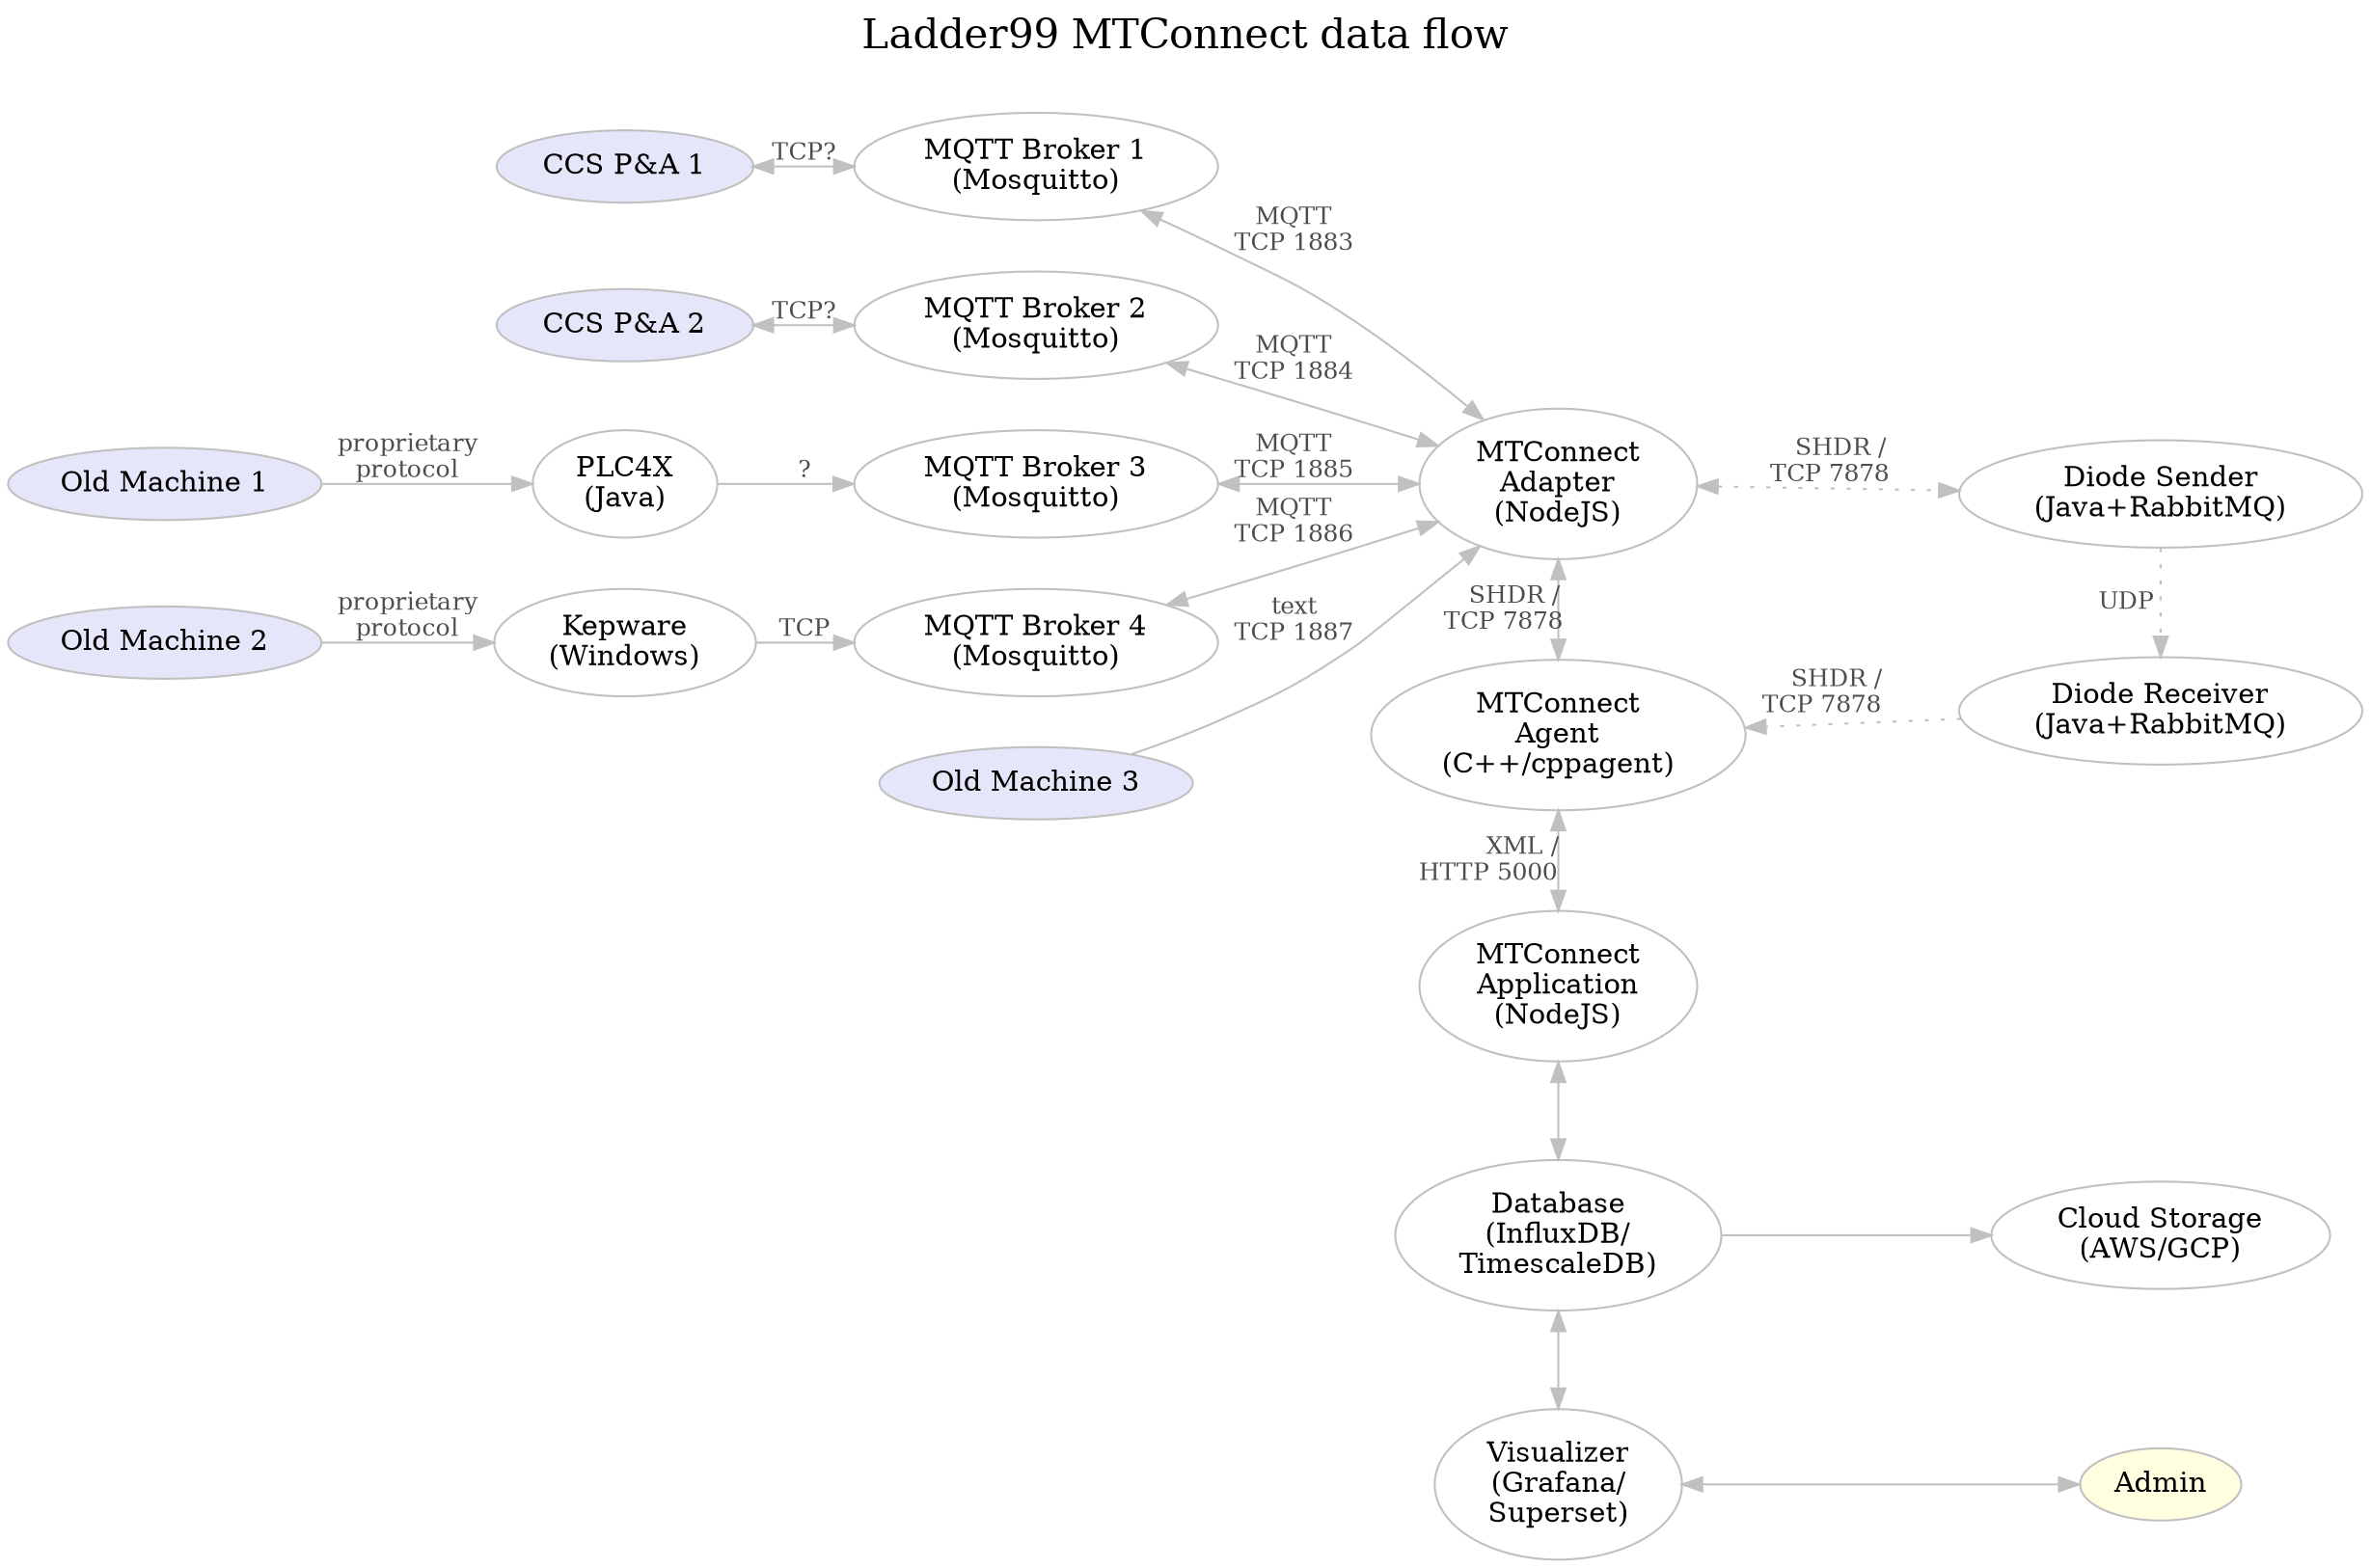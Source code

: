 digraph "ladder99-adapter" {

  // styles
  graph [ label="Ladder99 MTConnect data flow\n "; color=lightgray; ];
  graph [ fontsize=20 ];
  graph [ labelloc=t ];
  graph [ ranksep=0.2 ];
  graph [ nodesep=0.35 ];
  graph [ rankdir=LR; ] // left-to-right
  node [ color=gray; fillcolor=white; style=filled ];
  edge [ color=gray ];
  edge [ fontsize=12; fontcolor=gray30; ];

  // nodes
  PA1 [ fillcolor=lavender; label="CCS P&A 1" ];
  PA2 [ fillcolor=lavender; label="CCS P&A 2" ];
  OldMachine [ fillcolor=lavender; label="Old Machine 1" ];
  PLC4X [ label="PLC4X\n(Java)" ];
  OldMachine2 [ fillcolor=lavender; label="Old Machine 2" ];
  Kepware [ label="Kepware\n(Windows)"];
  Broker1 [ label="MQTT Broker 1\n(Mosquitto)" ];
  Broker2 [ label="MQTT Broker 2\n(Mosquitto)" ];
  Broker3 [ label="MQTT Broker 3\n(Mosquitto)" ];
  Broker4 [ label="MQTT Broker 4\n(Mosquitto)" ];
  OldMachine3 [ fillcolor=lavender; label="Old Machine 3" ];
  Adapter [ label="MTConnect\nAdapter\n(NodeJS)" ];
  // Device1Sheet [ fillcolor=greenyellow; label="device1.sheet" ];
  // Device1Yaml [ fillcolor=greenyellow; label="device1.yaml" ];
  // Device1Js [ label="device1.js" ];
  // Device2Sheet [ fillcolor=greenyellow; label="device2.sheet" ];
  // Device2Yaml [ fillcolor=greenyellow; label="device2.yaml" ];
  // Device2Js [ label="device2.js" ];
  DiodeSender [ label="Diode Sender\n(Java+RabbitMQ)" ];
  DiodeReceiver [ label="Diode Receiver\n(Java+RabbitMQ)" ];
  // DevicesXml [ label="devices.xml" ];
  Agent [ label="MTConnect\nAgent\n(C++/cppagent)" ];
  Application [ label="MTConnect\nApplication\n(NodeJS)" ];
  Database [ label="Database\n(InfluxDB/\nTimescaleDB)" ];
  Visualizer [ label="Visualizer\n(Grafana/\nSuperset)" ];
  Cloud [ label="Cloud Storage\n(AWS/GCP)" ];
  Admin [ fillcolor=lightyellow ];
  // LOI [ label="LOI\n(SvelteJS)" ];
  // Operator [ fillcolor=lightyellow ];

  // edges
  PA1 -> Broker1 [ label="TCP?", dir=both ];
  PA2 -> Broker2 [ label="TCP?", dir=both ];
  OldMachine -> PLC4X [ label="proprietary\nprotocol" ];
  PLC4X -> Broker3 [ label="?" ];
  OldMachine2 -> Kepware [ label="proprietary\nprotocol" ];
  Kepware -> Broker4 [ label="TCP" ];
  OldMachine3 -> Adapter [ label="text\nTCP 1887" ];
  Broker1 -> Adapter [ label="MQTT\nTCP 1883", dir=both ];
  Broker2 -> Adapter [ label="MQTT\nTCP 1884", dir=both ];
  Broker3 -> Adapter [ label="MQTT\nTCP 1885", dir=both ];
  Broker4 -> Adapter [ label="MQTT\nTCP 1886", dir=both ];
  
  Adapter -> Agent [ label="SHDR /   \nTCP 7878      ", dir=both ];

  Adapter -> DiodeSender [ label="SHDR /   \nTCP 7878      ", dir=both, style=dotted ];
  DiodeSender -> DiodeReceiver [ label="UDP    ", style=dotted ];
  DiodeReceiver -> Agent [ label="SHDR /    \nTCP 7878        ", style=dotted ];
  
  // Device1Sheet -> Device1Yaml [ label="feeds into" ];
  // Device1Yaml -> Device1Js [ label="generates" ];
  // Device1Js -> Proxy1 [ label="used by" ];
  // Device2Sheet -> Device2Yaml [ label="feeds into" ];
  // Device2Yaml -> Device2Js [ label="generates" ];
  // Device2Js -> Proxy2 [ label="used by" ];
  // Device1Yaml -> DevicesXml [ label="generates" ];
  // Device2Yaml -> DevicesXml [ label="generates" ];
  // DiodeSender -> DiodeReceiver [ label="UDP    " ];
  // DiodeReceiver -> Agent [ label="SHDR /    \nTCP 7878        " ];
  // Adapter -> Agent [ label="SHDR/\nTCP 7878" ];
  // DevicesXml -> Agent [ label="used by" ];
  Agent -> Application [ dir=both; label="XML / \nHTTP 5000          " ];
  Application -> Database [ dir=both ];
  Database -> Visualizer [ dir=both ];
  Database -> Cloud;
  Visualizer -> Admin [ dir=both ];
  // Application -> LOI;
  // LOI -> Operator;

  // rank
  // { rank=same; DiodeSender DiodeReceiver Agent Application Database Visualizer };
  { rank=same; Adapter Agent Application Database Visualizer };
  { rank=same; DiodeSender DiodeReceiver Cloud Admin };
}
